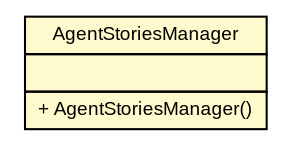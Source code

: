 #!/usr/local/bin/dot
#
# Class diagram 
# Generated by UMLGraph version 5.1 (http://www.umlgraph.org/)
#

digraph G {
	edge [fontname="arial",fontsize=10,labelfontname="arial",labelfontsize=10];
	node [fontname="arial",fontsize=10,shape=plaintext];
	nodesep=0.25;
	ranksep=0.5;
	// es.upm.dit.gsi.beast.platform.jade.AgentStoriesManager
	c344 [label=<<table title="es.upm.dit.gsi.beast.platform.jade.AgentStoriesManager" border="0" cellborder="1" cellspacing="0" cellpadding="2" port="p" bgcolor="lemonChiffon" href="./AgentStoriesManager.html">
		<tr><td><table border="0" cellspacing="0" cellpadding="1">
<tr><td align="center" balign="center"> AgentStoriesManager </td></tr>
		</table></td></tr>
		<tr><td><table border="0" cellspacing="0" cellpadding="1">
<tr><td align="left" balign="left">  </td></tr>
		</table></td></tr>
		<tr><td><table border="0" cellspacing="0" cellpadding="1">
<tr><td align="left" balign="left"> + AgentStoriesManager() </td></tr>
		</table></td></tr>
		</table>>, fontname="arial", fontcolor="black", fontsize=9.0];
}

